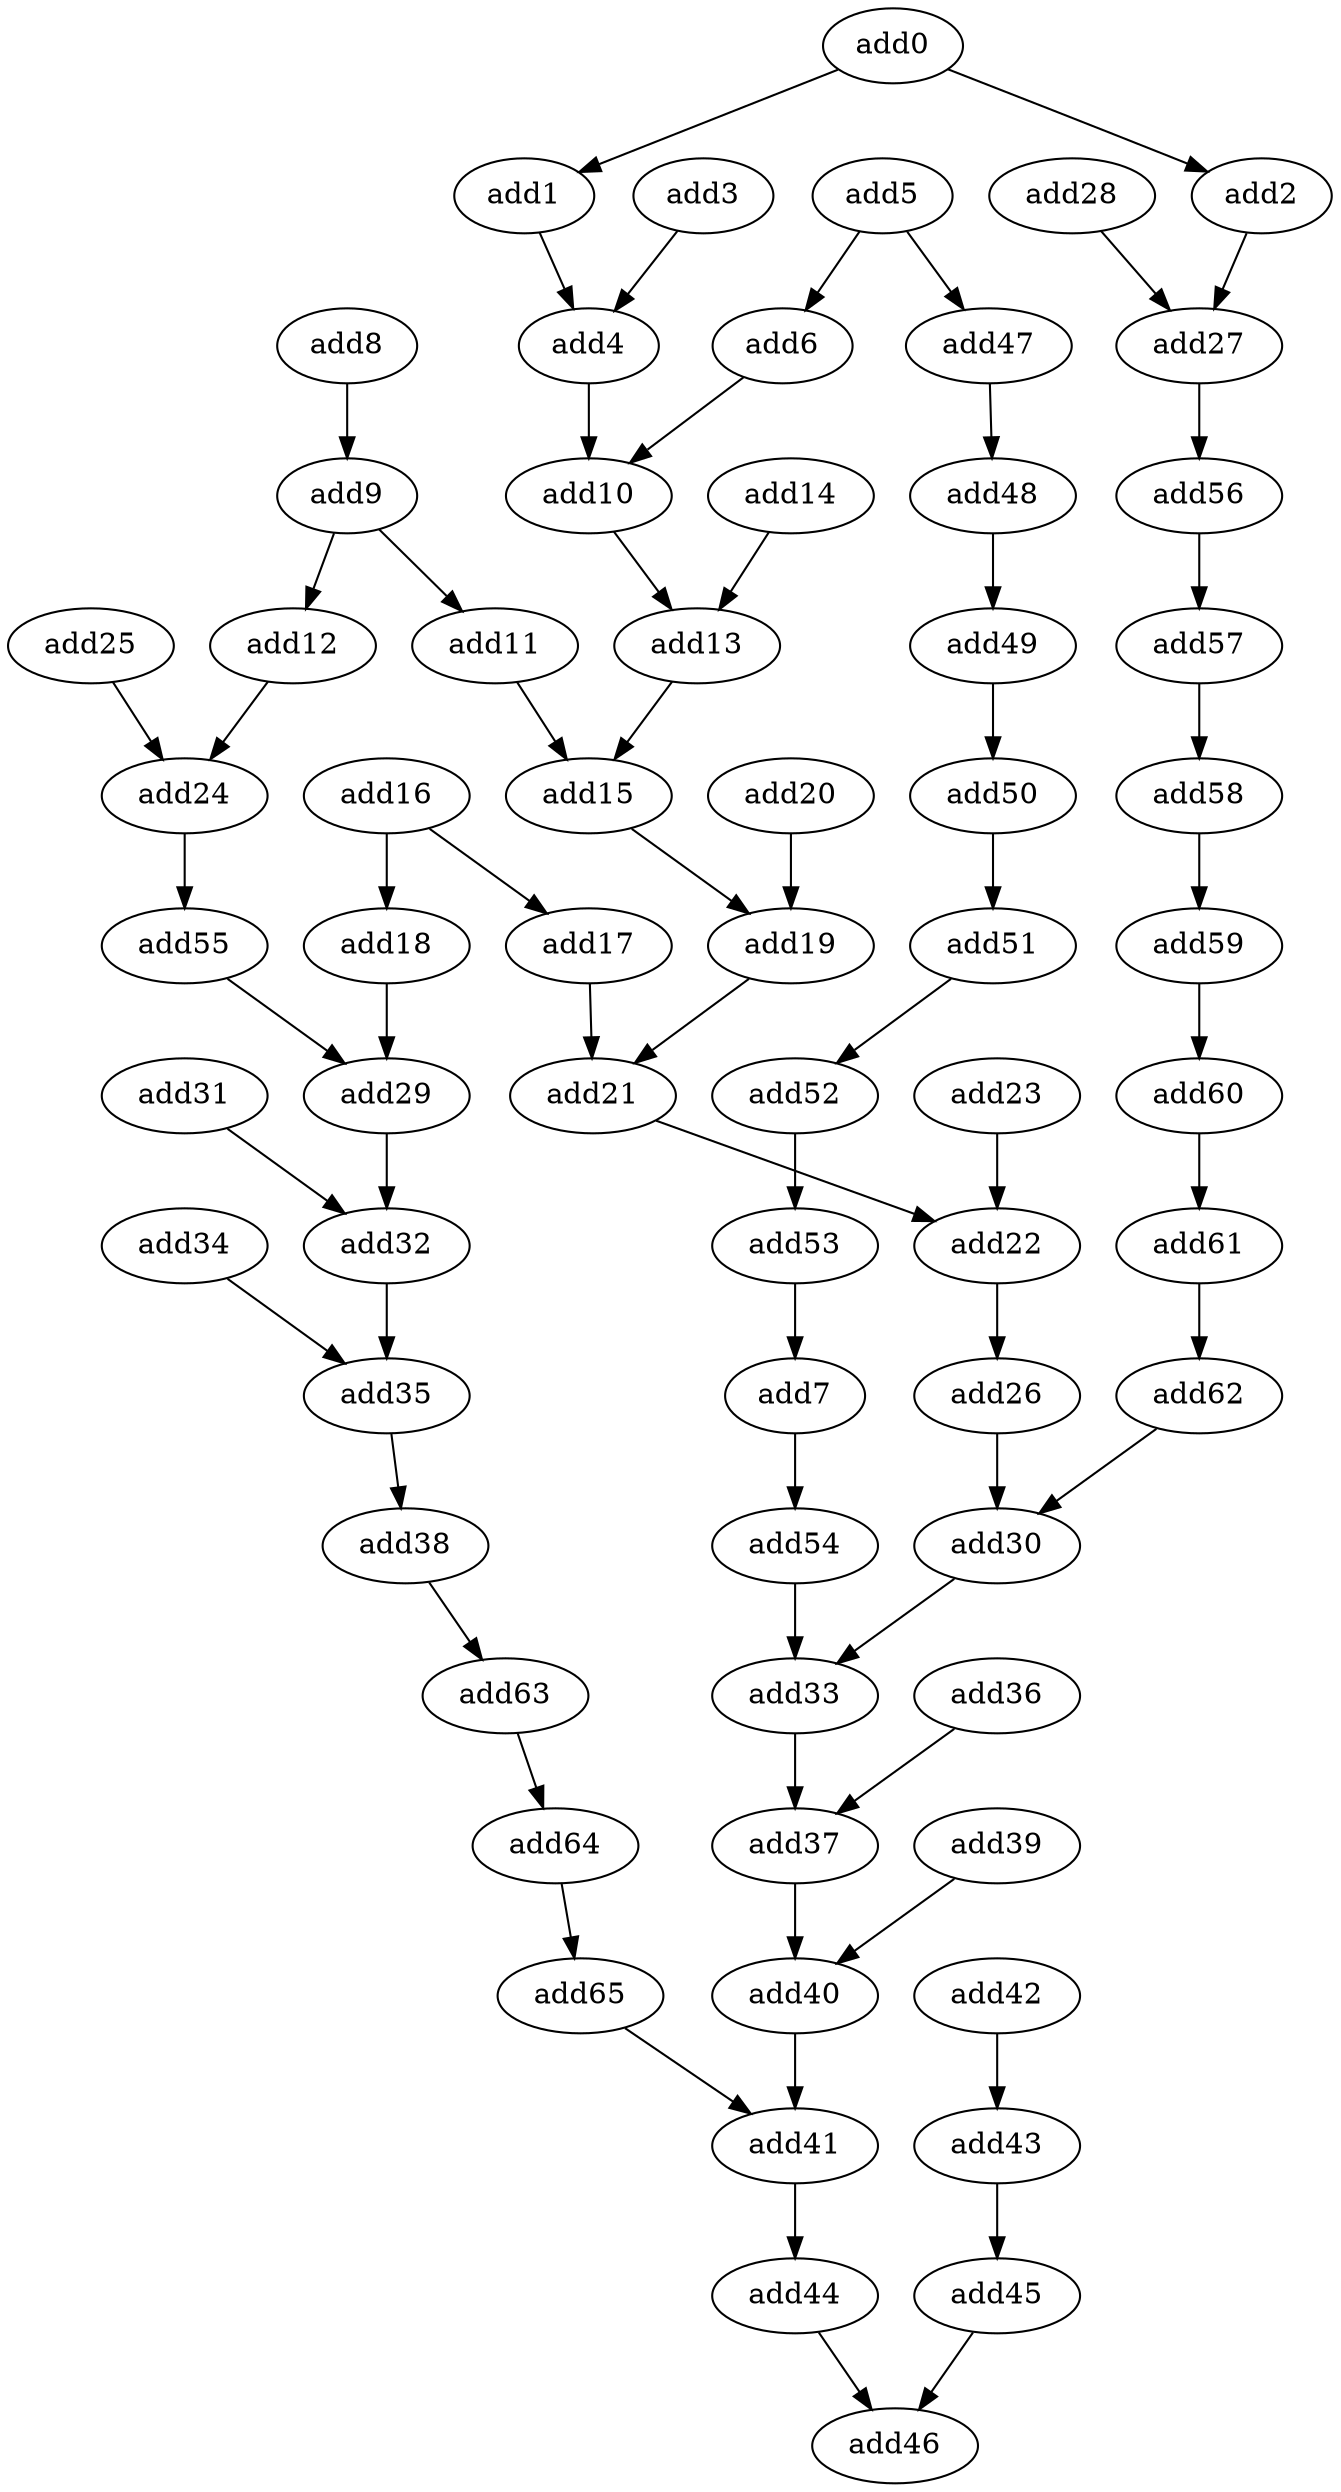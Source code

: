 digraph "G" {
add0 [opcode=add];
add1 [opcode=add];
add2 [opcode=add];
add4 [opcode=add];
add27 [opcode=add];
add3 [opcode=add];
add10 [opcode=add];
add5 [opcode=add];
add6 [opcode=add];
add7 [opcode=add];
add33 [opcode=add];
add8 [opcode=add];
add9 [opcode=add];
add11 [opcode=add];
add12 [opcode=add];
add13 [opcode=add];
add15 [opcode=add];
add24 [opcode=add];
add14 [opcode=add];
add19 [opcode=add];
add16 [opcode=add];
add17 [opcode=add];
add18 [opcode=add];
add21 [opcode=add];
add29 [opcode=add];
add20 [opcode=add];
add22 [opcode=add];
add26 [opcode=add];
add23 [opcode=add];
add25 [opcode=add];
add30 [opcode=add];
add28 [opcode=add];
add32 [opcode=add];
add31 [opcode=add];
add35 [opcode=add];
add37 [opcode=add];
add34 [opcode=add];
add38 [opcode=add];
add36 [opcode=add];
add40 [opcode=add];
add41 [opcode=add];
add39 [opcode=add];
add44 [opcode=add];
add42 [opcode=add];
add43 [opcode=add];
add45 [opcode=add];
add46 [opcode=add];
add47 [opcode=add];
add48 [opcode=add];
add49 [opcode=add];
add50 [opcode=add];
add51 [opcode=add];
add52 [opcode=add];
add53 [opcode=add];
add54 [opcode=add];
add55 [opcode=add];
add56 [opcode=add];
add57 [opcode=add];
add58 [opcode=add];
add59 [opcode=add];
add60 [opcode=add];
add61 [opcode=add];
add62 [opcode=add];
add63 [opcode=add];
add64 [opcode=add];
add65 [opcode=add];
add0 -> add1  [key=0];
add0 -> add2  [key=0];
add1 -> add4  [key=0];
add2 -> add27  [key=0];
add4 -> add10  [key=0];
add27 -> add56  [key=0];
add3 -> add4  [key=0];
add10 -> add13  [key=0];
add5 -> add6  [key=0];
add5 -> add47  [key=0];
add6 -> add10  [key=0];
add7 -> add54  [key=0];
add33 -> add37  [key=0];
add8 -> add9  [key=0];
add9 -> add11  [key=0];
add9 -> add12  [key=0];
add11 -> add15  [key=0];
add12 -> add24  [key=0];
add13 -> add15  [key=0];
add15 -> add19  [key=0];
add24 -> add55  [key=0];
add14 -> add13  [key=0];
add19 -> add21  [key=0];
add16 -> add17  [key=0];
add16 -> add18  [key=0];
add17 -> add21  [key=0];
add18 -> add29  [key=0];
add21 -> add22  [key=0];
add29 -> add32  [key=0];
add20 -> add19  [key=0];
add22 -> add26  [key=0];
add26 -> add30  [key=0];
add23 -> add22  [key=0];
add25 -> add24  [key=0];
add30 -> add33  [key=0];
add28 -> add27  [key=0];
add32 -> add35  [key=0];
add31 -> add32  [key=0];
add35 -> add38  [key=0];
add37 -> add40  [key=0];
add34 -> add35  [key=0];
add38 -> add63  [key=0];
add36 -> add37  [key=0];
add40 -> add41  [key=0];
add41 -> add44  [key=0];
add39 -> add40  [key=0];
add44 -> add46  [key=0];
add42 -> add43  [key=0];
add43 -> add45  [key=0];
add45 -> add46  [key=0];
add47 -> add48  [key=0];
add48 -> add49  [key=0];
add49 -> add50  [key=0];
add50 -> add51  [key=0];
add51 -> add52  [key=0];
add52 -> add53  [key=0];
add53 -> add7  [key=0];
add54 -> add33  [key=0];
add55 -> add29  [key=0];
add56 -> add57  [key=0];
add57 -> add58  [key=0];
add58 -> add59  [key=0];
add59 -> add60  [key=0];
add60 -> add61  [key=0];
add61 -> add62  [key=0];
add62 -> add30  [key=0];
add63 -> add64  [key=0];
add64 -> add65  [key=0];
add65 -> add41  [key=0];
}
